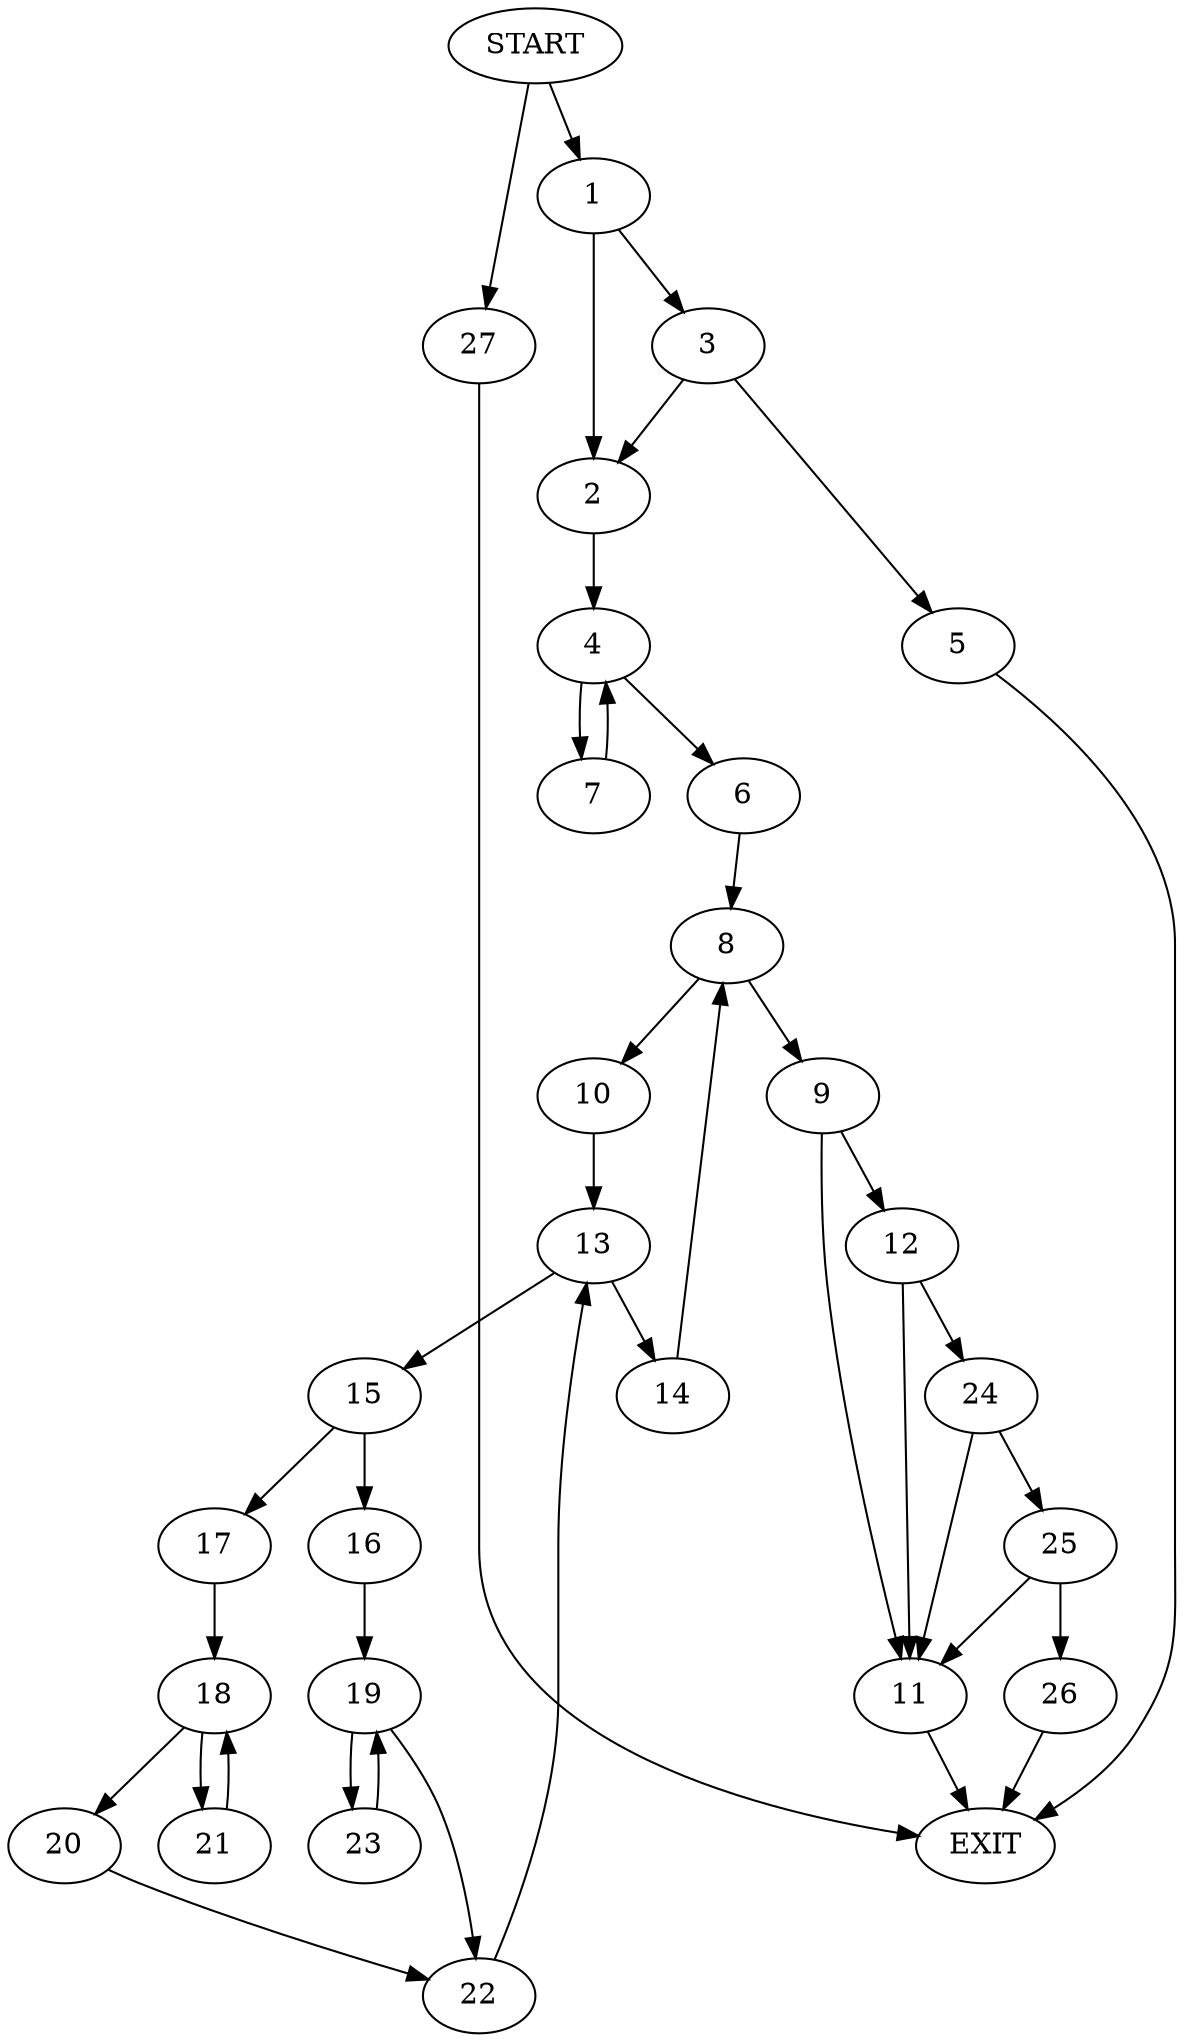 digraph {
0 [label="START"]
28 [label="EXIT"]
0 -> 1
1 -> 2
1 -> 3
2 -> 4
3 -> 2
3 -> 5
5 -> 28
4 -> 6
4 -> 7
7 -> 4
6 -> 8
8 -> 9
8 -> 10
9 -> 11
9 -> 12
10 -> 13
13 -> 14
13 -> 15
14 -> 8
15 -> 16
15 -> 17
17 -> 18
16 -> 19
18 -> 20
18 -> 21
20 -> 22
21 -> 18
22 -> 13
19 -> 23
19 -> 22
23 -> 19
12 -> 11
12 -> 24
11 -> 28
24 -> 11
24 -> 25
25 -> 26
25 -> 11
26 -> 28
0 -> 27
27 -> 28
}
